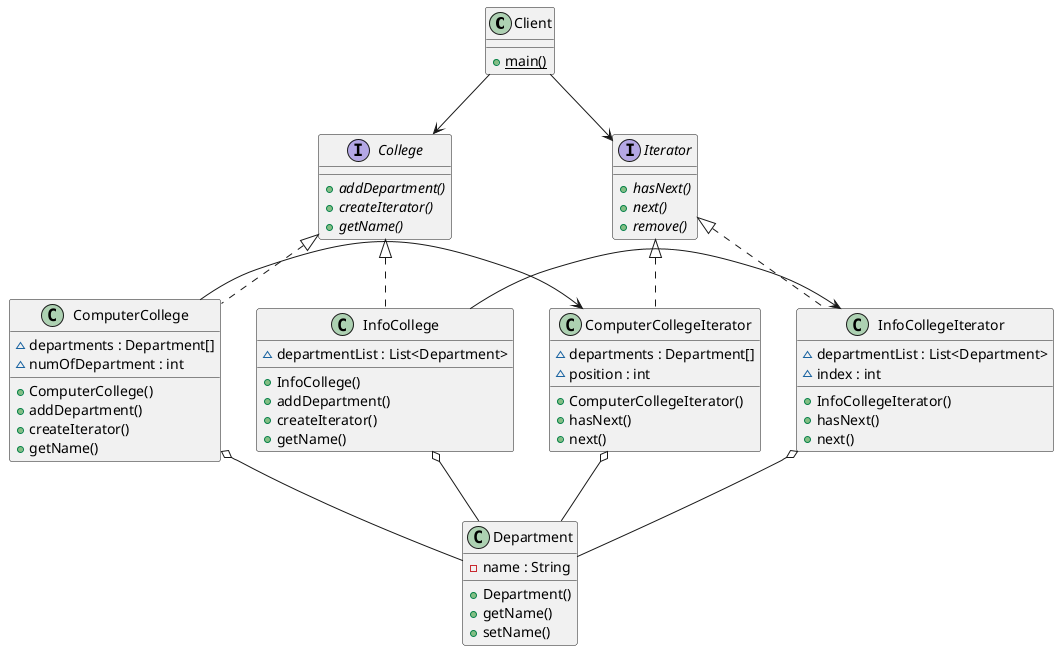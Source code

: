 @startuml
class Client {
    {static} + main()
}
interface Iterator {
    {abstract} + hasNext()
    {abstract} + next()
    {abstract} + remove()
}
interface College {
    {abstract} + addDepartment()
    {abstract} + createIterator()
    {abstract} + getName()
}
class ComputerCollege {
    ~ departments : Department[]
    ~ numOfDepartment : int
    + ComputerCollege()
    + addDepartment()
    + createIterator()
    + getName()
}
class ComputerCollegeIterator {
    ~ departments : Department[]
    ~ position : int
    + ComputerCollegeIterator()
    + hasNext()
    + next()
}
class Department {
    - name : String
    + Department()
    + getName()
    + setName()
}
class InfoCollege {
    ~ departmentList : List<Department>
    + InfoCollege()
    + addDepartment()
    + createIterator()
    + getName()
}
class InfoCollegeIterator {
    ~ departmentList : List<Department>
    ~ index : int
    + InfoCollegeIterator()
    + hasNext()
    + next()
}
ComputerCollege .up.|> College
ComputerCollegeIterator .up.|> Iterator
InfoCollege .up.|> College
InfoCollegeIterator .up.|> Iterator
ComputerCollege o-- Department
InfoCollege o-- Department
ComputerCollegeIterator o-- Department
InfoCollegeIterator o-- Department
ComputerCollege -right-> ComputerCollegeIterator
InfoCollege -right-> InfoCollegeIterator
Client --> Iterator
Client --> College
@enduml